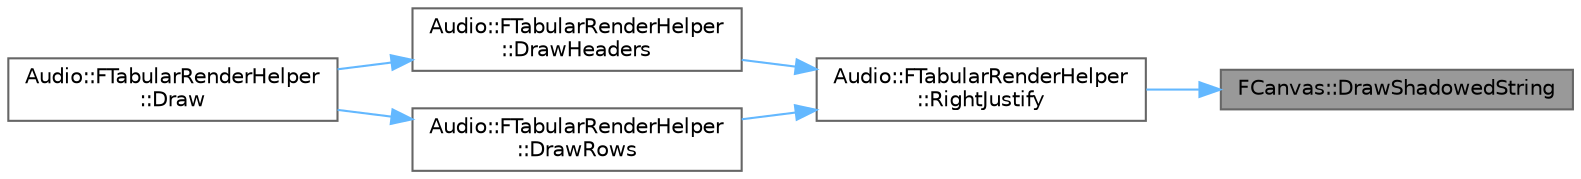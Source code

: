 digraph "FCanvas::DrawShadowedString"
{
 // INTERACTIVE_SVG=YES
 // LATEX_PDF_SIZE
  bgcolor="transparent";
  edge [fontname=Helvetica,fontsize=10,labelfontname=Helvetica,labelfontsize=10];
  node [fontname=Helvetica,fontsize=10,shape=box,height=0.2,width=0.4];
  rankdir="RL";
  Node1 [id="Node000001",label="FCanvas::DrawShadowedString",height=0.2,width=0.4,color="gray40", fillcolor="grey60", style="filled", fontcolor="black",tooltip="Draw an string centered on given location."];
  Node1 -> Node2 [id="edge1_Node000001_Node000002",dir="back",color="steelblue1",style="solid",tooltip=" "];
  Node2 [id="Node000002",label="Audio::FTabularRenderHelper\l::RightJustify",height=0.2,width=0.4,color="grey40", fillcolor="white", style="filled",URL="$dd/d5b/classAudio_1_1FTabularRenderHelper.html#a9ee5ec3d8e64b9bd0407f62900033443",tooltip=" "];
  Node2 -> Node3 [id="edge2_Node000002_Node000003",dir="back",color="steelblue1",style="solid",tooltip=" "];
  Node3 [id="Node000003",label="Audio::FTabularRenderHelper\l::DrawHeaders",height=0.2,width=0.4,color="grey40", fillcolor="white", style="filled",URL="$dd/d5b/classAudio_1_1FTabularRenderHelper.html#ab1774fcd9dcec15191a460d17d4b31dd",tooltip=" "];
  Node3 -> Node4 [id="edge3_Node000003_Node000004",dir="back",color="steelblue1",style="solid",tooltip=" "];
  Node4 [id="Node000004",label="Audio::FTabularRenderHelper\l::Draw",height=0.2,width=0.4,color="grey40", fillcolor="white", style="filled",URL="$dd/d5b/classAudio_1_1FTabularRenderHelper.html#a03f60892c585c9644d3c9aba0c92f663",tooltip=" "];
  Node2 -> Node5 [id="edge4_Node000002_Node000005",dir="back",color="steelblue1",style="solid",tooltip=" "];
  Node5 [id="Node000005",label="Audio::FTabularRenderHelper\l::DrawRows",height=0.2,width=0.4,color="grey40", fillcolor="white", style="filled",URL="$dd/d5b/classAudio_1_1FTabularRenderHelper.html#a8fc9b5b62d90b5543f43c56ca2a0a8d4",tooltip=" "];
  Node5 -> Node4 [id="edge5_Node000005_Node000004",dir="back",color="steelblue1",style="solid",tooltip=" "];
}
